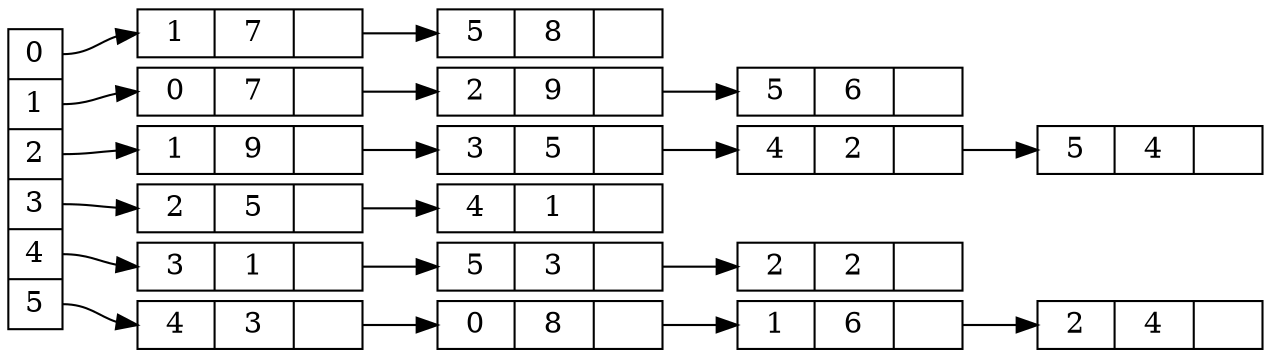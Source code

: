 digraph adj{
rankdir=LR
nodesep=0
	nodesep=.05;
	rankdir=LR;
	node [shape=record, width=.1, height=.1 ];
	node0 [label = " <f0> 0 | <f1> 1 | <f2> 2 | <f3> 3 | <f4> 4 | <f5> 5 ", height=2.0 ];
	node [width = 1.5];
	node1 [label = "{<p> 1 | 7 | <n> }"];
	node0:f0 -> node1:p;
	node2 [label = "{<p> 5 | 8 | <n> }"];
	node1:n -> node2:p;
	node3 [label = "{<p> 0 | 7 | <n> }"];
	node0:f1 -> node3:p;
	node4 [label = "{<p> 2 | 9 | <n> }"];
	node3:n -> node4:p;
	node5 [label = "{<p> 5 | 6 | <n> }"];
	node4:n -> node5:p;
	node6 [label = "{<p> 1 | 9 | <n> }"];
	node0:f2 -> node6:p;
	node7 [label = "{<p> 3 | 5 | <n> }"];
	node6:n -> node7:p;
	node8 [label = "{<p> 4 | 2 | <n> }"];
	node7:n -> node8:p;
	node9 [label = "{<p> 5 | 4 | <n> }"];
	node8:n -> node9:p;
	node10 [label = "{<p> 2 | 5 | <n> }"];
	node0:f3 -> node10:p;
	node11 [label = "{<p> 4 | 1 | <n> }"];
	node10:n -> node11:p;
	node12 [label = "{<p> 3 | 1 | <n> }"];
	node0:f4 -> node12:p;
	node13 [label = "{<p> 5 | 3 | <n> }"];
	node12:n -> node13:p;
	node14 [label = "{<p> 2 | 2 | <n> }"];
	node13:n -> node14:p;
	node15 [label = "{<p> 4 | 3 | <n> }"];
	node0:f5 -> node15:p;
	node16 [label = "{<p> 0 | 8 | <n> }"];
	node15:n -> node16:p;
	node17 [label = "{<p> 1 | 6 | <n> }"];
	node16:n -> node17:p;
	node18 [label = "{<p> 2 | 4 | <n> }"];
	node17:n -> node18:p;
}
